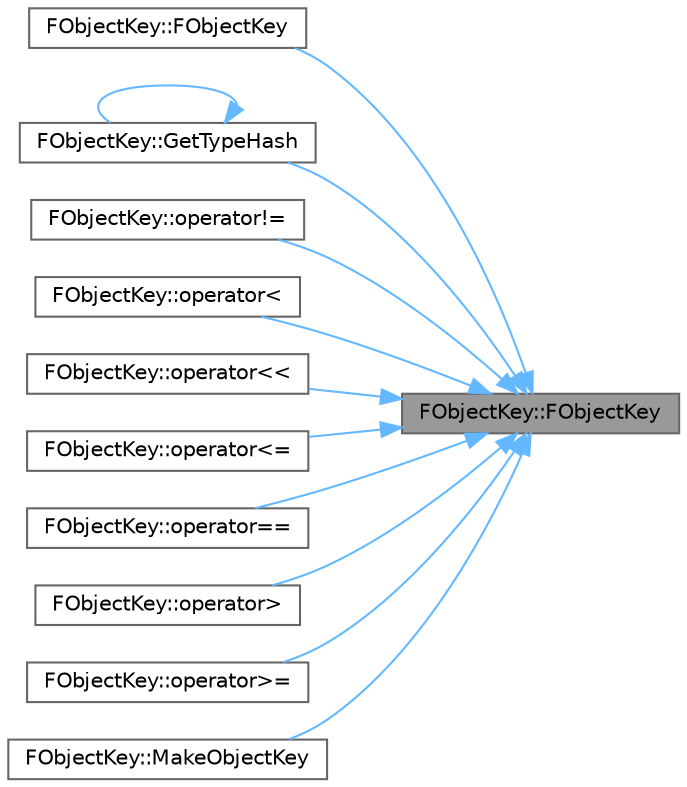 digraph "FObjectKey::FObjectKey"
{
 // INTERACTIVE_SVG=YES
 // LATEX_PDF_SIZE
  bgcolor="transparent";
  edge [fontname=Helvetica,fontsize=10,labelfontname=Helvetica,labelfontsize=10];
  node [fontname=Helvetica,fontsize=10,shape=box,height=0.2,width=0.4];
  rankdir="RL";
  Node1 [id="Node000001",label="FObjectKey::FObjectKey",height=0.2,width=0.4,color="gray40", fillcolor="grey60", style="filled", fontcolor="black",tooltip="Default constructor."];
  Node1 -> Node2 [id="edge1_Node000001_Node000002",dir="back",color="steelblue1",style="solid",tooltip=" "];
  Node2 [id="Node000002",label="FObjectKey::FObjectKey",height=0.2,width=0.4,color="grey40", fillcolor="white", style="filled",URL="$dd/d31/structFObjectKey.html#ad8063ae17235da935d9fdc4f6d410914",tooltip=" "];
  Node1 -> Node3 [id="edge2_Node000001_Node000003",dir="back",color="steelblue1",style="solid",tooltip=" "];
  Node3 [id="Node000003",label="FObjectKey::GetTypeHash",height=0.2,width=0.4,color="grey40", fillcolor="white", style="filled",URL="$dd/d31/structFObjectKey.html#af007c6d439a406e23f895987a7e574b6",tooltip="Hash function."];
  Node3 -> Node3 [id="edge3_Node000003_Node000003",dir="back",color="steelblue1",style="solid",tooltip=" "];
  Node1 -> Node4 [id="edge4_Node000001_Node000004",dir="back",color="steelblue1",style="solid",tooltip=" "];
  Node4 [id="Node000004",label="FObjectKey::operator!=",height=0.2,width=0.4,color="grey40", fillcolor="white", style="filled",URL="$dd/d31/structFObjectKey.html#a54358ce82b1060d8ce6e59a10c739c3c",tooltip="Compare this key with another."];
  Node1 -> Node5 [id="edge5_Node000001_Node000005",dir="back",color="steelblue1",style="solid",tooltip=" "];
  Node5 [id="Node000005",label="FObjectKey::operator\<",height=0.2,width=0.4,color="grey40", fillcolor="white", style="filled",URL="$dd/d31/structFObjectKey.html#a7a531bf4fbb2fef2443435e973cfdd4a",tooltip="Compare this key with another."];
  Node1 -> Node6 [id="edge6_Node000001_Node000006",dir="back",color="steelblue1",style="solid",tooltip=" "];
  Node6 [id="Node000006",label="FObjectKey::operator\<\<",height=0.2,width=0.4,color="grey40", fillcolor="white", style="filled",URL="$dd/d31/structFObjectKey.html#a71d0f90490620ff6218eaf3c1ad4ad1f",tooltip=" "];
  Node1 -> Node7 [id="edge7_Node000001_Node000007",dir="back",color="steelblue1",style="solid",tooltip=" "];
  Node7 [id="Node000007",label="FObjectKey::operator\<=",height=0.2,width=0.4,color="grey40", fillcolor="white", style="filled",URL="$dd/d31/structFObjectKey.html#a36cbae754c332892275fd60e6f46472e",tooltip="Compare this key with another."];
  Node1 -> Node8 [id="edge8_Node000001_Node000008",dir="back",color="steelblue1",style="solid",tooltip=" "];
  Node8 [id="Node000008",label="FObjectKey::operator==",height=0.2,width=0.4,color="grey40", fillcolor="white", style="filled",URL="$dd/d31/structFObjectKey.html#aa76b30eca813b6a614e02d2021c8d6ed",tooltip="Compare this key with another."];
  Node1 -> Node9 [id="edge9_Node000001_Node000009",dir="back",color="steelblue1",style="solid",tooltip=" "];
  Node9 [id="Node000009",label="FObjectKey::operator\>",height=0.2,width=0.4,color="grey40", fillcolor="white", style="filled",URL="$dd/d31/structFObjectKey.html#a7fc126568b456a3c4ca6ef9563e7dec7",tooltip="Compare this key with another."];
  Node1 -> Node10 [id="edge10_Node000001_Node000010",dir="back",color="steelblue1",style="solid",tooltip=" "];
  Node10 [id="Node000010",label="FObjectKey::operator\>=",height=0.2,width=0.4,color="grey40", fillcolor="white", style="filled",URL="$dd/d31/structFObjectKey.html#ae4eb6302e9df646862f494ef368b3b60",tooltip="Compare this key with another."];
  Node1 -> Node11 [id="edge11_Node000001_Node000011",dir="back",color="steelblue1",style="solid",tooltip=" "];
  Node11 [id="Node000011",label="FObjectKey::MakeObjectKey",height=0.2,width=0.4,color="grey40", fillcolor="white", style="filled",URL="$dd/d31/structFObjectKey.html#a582a928a3da2741b451a5fa1a9246fbb",tooltip=" "];
}
